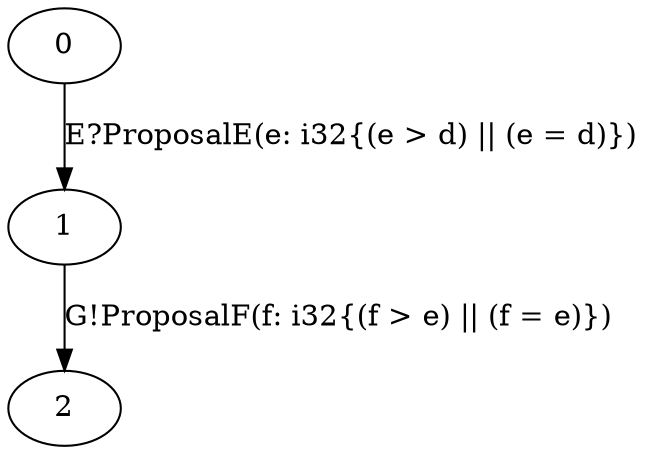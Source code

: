 digraph F {
  0;
  1;
  2;
  
  
  0 -> 1 [label="E?ProposalE(e: i32{(e > d) || (e = d)})",
          ];
  1 -> 2 [label="G!ProposalF(f: i32{(f > e) || (f = e)})", ];
  
  }
